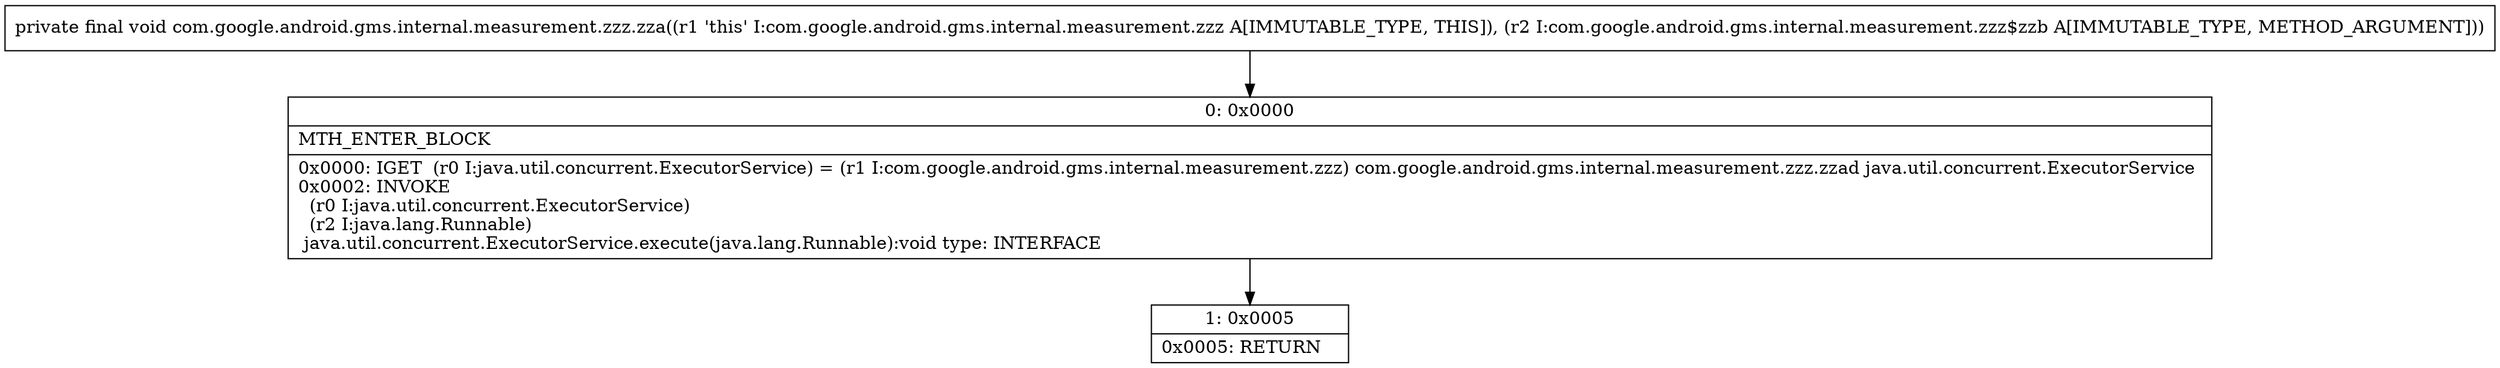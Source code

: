 digraph "CFG forcom.google.android.gms.internal.measurement.zzz.zza(Lcom\/google\/android\/gms\/internal\/measurement\/zzz$zzb;)V" {
Node_0 [shape=record,label="{0\:\ 0x0000|MTH_ENTER_BLOCK\l|0x0000: IGET  (r0 I:java.util.concurrent.ExecutorService) = (r1 I:com.google.android.gms.internal.measurement.zzz) com.google.android.gms.internal.measurement.zzz.zzad java.util.concurrent.ExecutorService \l0x0002: INVOKE  \l  (r0 I:java.util.concurrent.ExecutorService)\l  (r2 I:java.lang.Runnable)\l java.util.concurrent.ExecutorService.execute(java.lang.Runnable):void type: INTERFACE \l}"];
Node_1 [shape=record,label="{1\:\ 0x0005|0x0005: RETURN   \l}"];
MethodNode[shape=record,label="{private final void com.google.android.gms.internal.measurement.zzz.zza((r1 'this' I:com.google.android.gms.internal.measurement.zzz A[IMMUTABLE_TYPE, THIS]), (r2 I:com.google.android.gms.internal.measurement.zzz$zzb A[IMMUTABLE_TYPE, METHOD_ARGUMENT])) }"];
MethodNode -> Node_0;
Node_0 -> Node_1;
}

